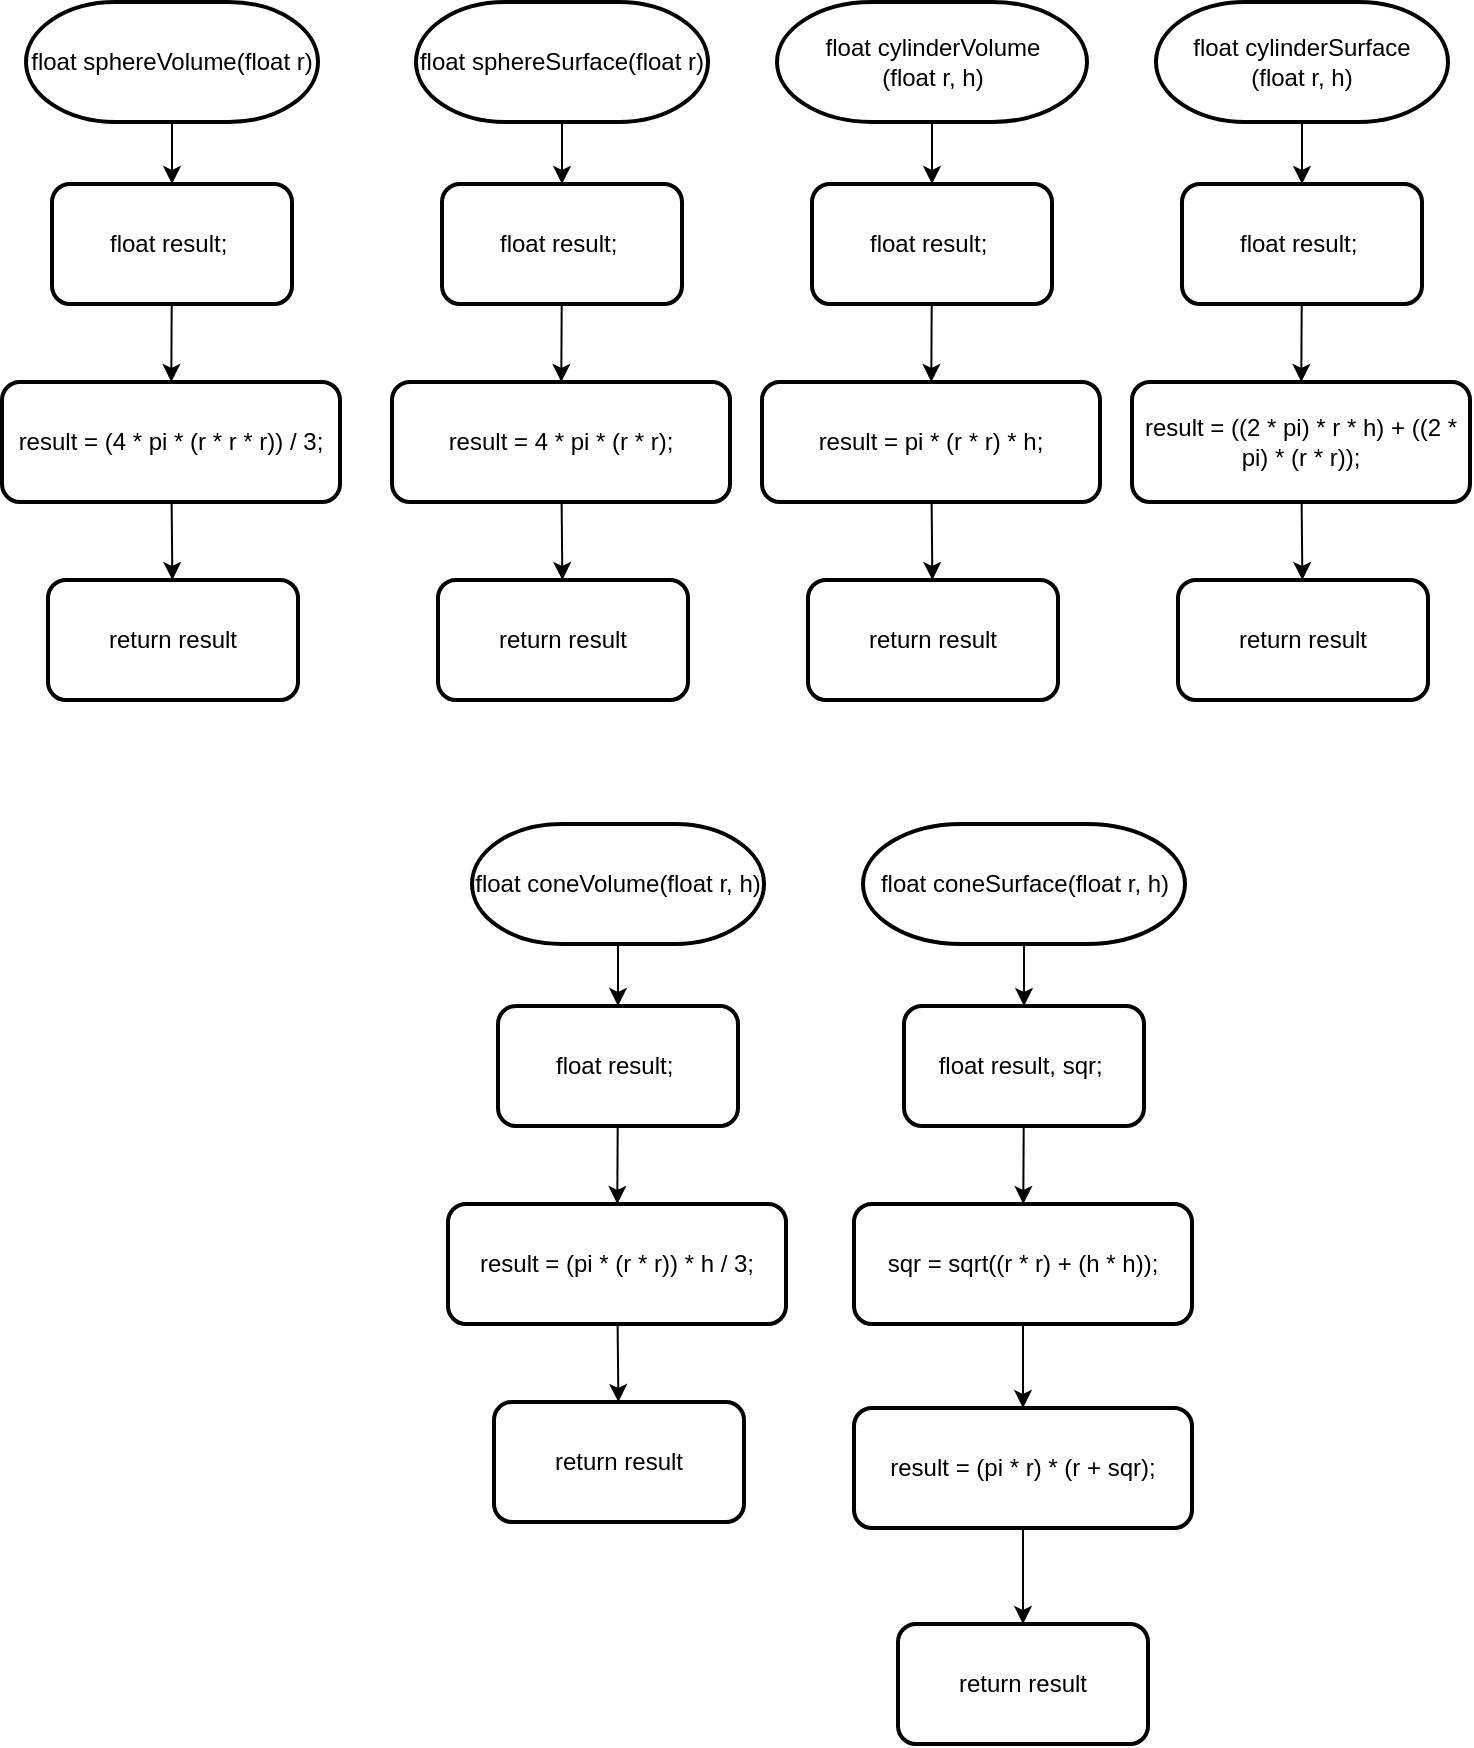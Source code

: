 <mxfile>
    <diagram id="j8vrejtX-mLYg9Sbl6Ju" name="Page-1">
        <mxGraphModel dx="649" dy="727" grid="0" gridSize="10" guides="1" tooltips="1" connect="1" arrows="1" fold="1" page="1" pageScale="1" pageWidth="850" pageHeight="1100" math="0" shadow="0">
            <root>
                <mxCell id="0"/>
                <mxCell id="1" parent="0"/>
                <mxCell id="6" value="" style="edgeStyle=none;html=1;" edge="1" parent="1" source="2" target="5">
                    <mxGeometry relative="1" as="geometry"/>
                </mxCell>
                <mxCell id="2" value="float sphereVolume(float r)" style="strokeWidth=2;html=1;shape=mxgraph.flowchart.terminator;whiteSpace=wrap;" vertex="1" parent="1">
                    <mxGeometry x="57" y="71" width="146" height="60" as="geometry"/>
                </mxCell>
                <mxCell id="nPIF80EDZyFLek8TistR-17" value="" style="edgeStyle=none;html=1;" edge="1" parent="1" source="5" target="nPIF80EDZyFLek8TistR-16">
                    <mxGeometry relative="1" as="geometry"/>
                </mxCell>
                <mxCell id="5" value="float result;&amp;nbsp;" style="rounded=1;whiteSpace=wrap;html=1;strokeWidth=2;" vertex="1" parent="1">
                    <mxGeometry x="70" y="162" width="120" height="60" as="geometry"/>
                </mxCell>
                <mxCell id="nPIF80EDZyFLek8TistR-19" value="" style="edgeStyle=none;html=1;" edge="1" parent="1" source="nPIF80EDZyFLek8TistR-16" target="nPIF80EDZyFLek8TistR-18">
                    <mxGeometry relative="1" as="geometry"/>
                </mxCell>
                <mxCell id="nPIF80EDZyFLek8TistR-16" value="result = (4 * pi * (r * r * r)) / 3;" style="rounded=1;whiteSpace=wrap;html=1;strokeWidth=2;" vertex="1" parent="1">
                    <mxGeometry x="45" y="261" width="169" height="60" as="geometry"/>
                </mxCell>
                <mxCell id="nPIF80EDZyFLek8TistR-18" value="return result" style="rounded=1;whiteSpace=wrap;html=1;strokeWidth=2;" vertex="1" parent="1">
                    <mxGeometry x="68" y="360" width="125" height="60" as="geometry"/>
                </mxCell>
                <mxCell id="nPIF80EDZyFLek8TistR-21" value="" style="edgeStyle=none;html=1;" edge="1" parent="1" source="nPIF80EDZyFLek8TistR-22" target="nPIF80EDZyFLek8TistR-24">
                    <mxGeometry relative="1" as="geometry"/>
                </mxCell>
                <mxCell id="nPIF80EDZyFLek8TistR-22" value="float sphereSurface(float r)" style="strokeWidth=2;html=1;shape=mxgraph.flowchart.terminator;whiteSpace=wrap;" vertex="1" parent="1">
                    <mxGeometry x="252" y="71" width="146" height="60" as="geometry"/>
                </mxCell>
                <mxCell id="nPIF80EDZyFLek8TistR-23" value="" style="edgeStyle=none;html=1;" edge="1" parent="1" source="nPIF80EDZyFLek8TistR-24" target="nPIF80EDZyFLek8TistR-26">
                    <mxGeometry relative="1" as="geometry"/>
                </mxCell>
                <mxCell id="nPIF80EDZyFLek8TistR-24" value="float result;&amp;nbsp;" style="rounded=1;whiteSpace=wrap;html=1;strokeWidth=2;" vertex="1" parent="1">
                    <mxGeometry x="265" y="162" width="120" height="60" as="geometry"/>
                </mxCell>
                <mxCell id="nPIF80EDZyFLek8TistR-25" value="" style="edgeStyle=none;html=1;" edge="1" parent="1" source="nPIF80EDZyFLek8TistR-26" target="nPIF80EDZyFLek8TistR-27">
                    <mxGeometry relative="1" as="geometry"/>
                </mxCell>
                <mxCell id="nPIF80EDZyFLek8TistR-26" value="result = 4 * pi * (r * r);" style="rounded=1;whiteSpace=wrap;html=1;strokeWidth=2;" vertex="1" parent="1">
                    <mxGeometry x="240" y="261" width="169" height="60" as="geometry"/>
                </mxCell>
                <mxCell id="nPIF80EDZyFLek8TistR-27" value="return result" style="rounded=1;whiteSpace=wrap;html=1;strokeWidth=2;" vertex="1" parent="1">
                    <mxGeometry x="263" y="360" width="125" height="60" as="geometry"/>
                </mxCell>
                <mxCell id="nPIF80EDZyFLek8TistR-28" value="" style="edgeStyle=none;html=1;" edge="1" parent="1" source="nPIF80EDZyFLek8TistR-29" target="nPIF80EDZyFLek8TistR-31">
                    <mxGeometry relative="1" as="geometry"/>
                </mxCell>
                <mxCell id="nPIF80EDZyFLek8TistR-29" value="float cylinderVolume&lt;br&gt;(float r, h)" style="strokeWidth=2;html=1;shape=mxgraph.flowchart.terminator;whiteSpace=wrap;" vertex="1" parent="1">
                    <mxGeometry x="432.5" y="71" width="155" height="60" as="geometry"/>
                </mxCell>
                <mxCell id="nPIF80EDZyFLek8TistR-30" value="" style="edgeStyle=none;html=1;" edge="1" parent="1" source="nPIF80EDZyFLek8TistR-31" target="nPIF80EDZyFLek8TistR-33">
                    <mxGeometry relative="1" as="geometry"/>
                </mxCell>
                <mxCell id="nPIF80EDZyFLek8TistR-31" value="float result;&amp;nbsp;" style="rounded=1;whiteSpace=wrap;html=1;strokeWidth=2;" vertex="1" parent="1">
                    <mxGeometry x="450" y="162" width="120" height="60" as="geometry"/>
                </mxCell>
                <mxCell id="nPIF80EDZyFLek8TistR-32" value="" style="edgeStyle=none;html=1;" edge="1" parent="1" source="nPIF80EDZyFLek8TistR-33" target="nPIF80EDZyFLek8TistR-34">
                    <mxGeometry relative="1" as="geometry"/>
                </mxCell>
                <mxCell id="nPIF80EDZyFLek8TistR-33" value="result = pi * (r * r) * h;" style="rounded=1;whiteSpace=wrap;html=1;strokeWidth=2;" vertex="1" parent="1">
                    <mxGeometry x="425" y="261" width="169" height="60" as="geometry"/>
                </mxCell>
                <mxCell id="nPIF80EDZyFLek8TistR-34" value="return result" style="rounded=1;whiteSpace=wrap;html=1;strokeWidth=2;" vertex="1" parent="1">
                    <mxGeometry x="448" y="360" width="125" height="60" as="geometry"/>
                </mxCell>
                <mxCell id="nPIF80EDZyFLek8TistR-35" value="" style="edgeStyle=none;html=1;" edge="1" parent="1" source="nPIF80EDZyFLek8TistR-36" target="nPIF80EDZyFLek8TistR-38">
                    <mxGeometry relative="1" as="geometry"/>
                </mxCell>
                <mxCell id="nPIF80EDZyFLek8TistR-36" value="float cylinderSurface&lt;br&gt;(float r, h)" style="strokeWidth=2;html=1;shape=mxgraph.flowchart.terminator;whiteSpace=wrap;" vertex="1" parent="1">
                    <mxGeometry x="622" y="71" width="146" height="60" as="geometry"/>
                </mxCell>
                <mxCell id="nPIF80EDZyFLek8TistR-37" value="" style="edgeStyle=none;html=1;" edge="1" parent="1" source="nPIF80EDZyFLek8TistR-38" target="nPIF80EDZyFLek8TistR-40">
                    <mxGeometry relative="1" as="geometry"/>
                </mxCell>
                <mxCell id="nPIF80EDZyFLek8TistR-38" value="float result;&amp;nbsp;" style="rounded=1;whiteSpace=wrap;html=1;strokeWidth=2;" vertex="1" parent="1">
                    <mxGeometry x="635" y="162" width="120" height="60" as="geometry"/>
                </mxCell>
                <mxCell id="nPIF80EDZyFLek8TistR-39" value="" style="edgeStyle=none;html=1;" edge="1" parent="1" source="nPIF80EDZyFLek8TistR-40" target="nPIF80EDZyFLek8TistR-41">
                    <mxGeometry relative="1" as="geometry"/>
                </mxCell>
                <mxCell id="nPIF80EDZyFLek8TistR-40" value="result = ((2 * pi) * r * h) + ((2 * pi) * (r * r));" style="rounded=1;whiteSpace=wrap;html=1;strokeWidth=2;" vertex="1" parent="1">
                    <mxGeometry x="610" y="261" width="169" height="60" as="geometry"/>
                </mxCell>
                <mxCell id="nPIF80EDZyFLek8TistR-41" value="return result" style="rounded=1;whiteSpace=wrap;html=1;strokeWidth=2;" vertex="1" parent="1">
                    <mxGeometry x="633" y="360" width="125" height="60" as="geometry"/>
                </mxCell>
                <mxCell id="nPIF80EDZyFLek8TistR-42" value="" style="edgeStyle=none;html=1;" edge="1" parent="1" source="nPIF80EDZyFLek8TistR-43" target="nPIF80EDZyFLek8TistR-45">
                    <mxGeometry relative="1" as="geometry"/>
                </mxCell>
                <mxCell id="nPIF80EDZyFLek8TistR-43" value="float coneVolume(float r, h)" style="strokeWidth=2;html=1;shape=mxgraph.flowchart.terminator;whiteSpace=wrap;" vertex="1" parent="1">
                    <mxGeometry x="280" y="482" width="146" height="60" as="geometry"/>
                </mxCell>
                <mxCell id="nPIF80EDZyFLek8TistR-44" value="" style="edgeStyle=none;html=1;" edge="1" parent="1" source="nPIF80EDZyFLek8TistR-45" target="nPIF80EDZyFLek8TistR-47">
                    <mxGeometry relative="1" as="geometry"/>
                </mxCell>
                <mxCell id="nPIF80EDZyFLek8TistR-45" value="float result;&amp;nbsp;" style="rounded=1;whiteSpace=wrap;html=1;strokeWidth=2;" vertex="1" parent="1">
                    <mxGeometry x="293" y="573" width="120" height="60" as="geometry"/>
                </mxCell>
                <mxCell id="nPIF80EDZyFLek8TistR-46" value="" style="edgeStyle=none;html=1;" edge="1" parent="1" source="nPIF80EDZyFLek8TistR-47" target="nPIF80EDZyFLek8TistR-48">
                    <mxGeometry relative="1" as="geometry"/>
                </mxCell>
                <mxCell id="nPIF80EDZyFLek8TistR-47" value="result = (pi * (r * r)) * h / 3;" style="rounded=1;whiteSpace=wrap;html=1;strokeWidth=2;" vertex="1" parent="1">
                    <mxGeometry x="268" y="672" width="169" height="60" as="geometry"/>
                </mxCell>
                <mxCell id="nPIF80EDZyFLek8TistR-48" value="return result" style="rounded=1;whiteSpace=wrap;html=1;strokeWidth=2;" vertex="1" parent="1">
                    <mxGeometry x="291" y="771" width="125" height="60" as="geometry"/>
                </mxCell>
                <mxCell id="nPIF80EDZyFLek8TistR-49" value="" style="edgeStyle=none;html=1;" edge="1" parent="1" source="nPIF80EDZyFLek8TistR-50" target="nPIF80EDZyFLek8TistR-52">
                    <mxGeometry relative="1" as="geometry"/>
                </mxCell>
                <mxCell id="nPIF80EDZyFLek8TistR-50" value="float coneSurface(float r, h)" style="strokeWidth=2;html=1;shape=mxgraph.flowchart.terminator;whiteSpace=wrap;" vertex="1" parent="1">
                    <mxGeometry x="475.5" y="482" width="161" height="60" as="geometry"/>
                </mxCell>
                <mxCell id="nPIF80EDZyFLek8TistR-51" value="" style="edgeStyle=none;html=1;" edge="1" parent="1" source="nPIF80EDZyFLek8TistR-52" target="nPIF80EDZyFLek8TistR-54">
                    <mxGeometry relative="1" as="geometry"/>
                </mxCell>
                <mxCell id="nPIF80EDZyFLek8TistR-52" value="float result, sqr;&amp;nbsp;" style="rounded=1;whiteSpace=wrap;html=1;strokeWidth=2;" vertex="1" parent="1">
                    <mxGeometry x="496" y="573" width="120" height="60" as="geometry"/>
                </mxCell>
                <mxCell id="nPIF80EDZyFLek8TistR-57" value="" style="edgeStyle=none;html=1;" edge="1" parent="1" source="nPIF80EDZyFLek8TistR-54" target="nPIF80EDZyFLek8TistR-56">
                    <mxGeometry relative="1" as="geometry"/>
                </mxCell>
                <mxCell id="nPIF80EDZyFLek8TistR-54" value="sqr = sqrt((r * r) + (h * h));" style="rounded=1;whiteSpace=wrap;html=1;strokeWidth=2;" vertex="1" parent="1">
                    <mxGeometry x="471" y="672" width="169" height="60" as="geometry"/>
                </mxCell>
                <mxCell id="nPIF80EDZyFLek8TistR-55" value="return result" style="rounded=1;whiteSpace=wrap;html=1;strokeWidth=2;" vertex="1" parent="1">
                    <mxGeometry x="493" y="882" width="125" height="60" as="geometry"/>
                </mxCell>
                <mxCell id="nPIF80EDZyFLek8TistR-58" value="" style="edgeStyle=none;html=1;" edge="1" parent="1" source="nPIF80EDZyFLek8TistR-56" target="nPIF80EDZyFLek8TistR-55">
                    <mxGeometry relative="1" as="geometry"/>
                </mxCell>
                <mxCell id="nPIF80EDZyFLek8TistR-56" value="result = (pi * r) * (r + sqr);" style="rounded=1;whiteSpace=wrap;html=1;strokeWidth=2;" vertex="1" parent="1">
                    <mxGeometry x="471" y="774" width="169" height="60" as="geometry"/>
                </mxCell>
            </root>
        </mxGraphModel>
    </diagram>
    <diagram id="2TQ7Zquq_JeFGP9VUrxB" name="Page-2">
        <mxGraphModel dx="552" dy="800" grid="0" gridSize="10" guides="1" tooltips="1" connect="1" arrows="1" fold="1" page="1" pageScale="1" pageWidth="850" pageHeight="1100" math="0" shadow="0">
            <root>
                <mxCell id="Jd-IYVSt-cnjEp1OFA6V-0"/>
                <mxCell id="Jd-IYVSt-cnjEp1OFA6V-1" parent="Jd-IYVSt-cnjEp1OFA6V-0"/>
                <mxCell id="Jd-IYVSt-cnjEp1OFA6V-2" value="" style="edgeStyle=none;html=1;" edge="1" parent="Jd-IYVSt-cnjEp1OFA6V-1" source="Jd-IYVSt-cnjEp1OFA6V-3" target="Jd-IYVSt-cnjEp1OFA6V-5">
                    <mxGeometry relative="1" as="geometry"/>
                </mxCell>
                <mxCell id="Jd-IYVSt-cnjEp1OFA6V-3" value="START" style="strokeWidth=2;html=1;shape=mxgraph.flowchart.terminator;whiteSpace=wrap;" vertex="1" parent="Jd-IYVSt-cnjEp1OFA6V-1">
                    <mxGeometry x="375" y="67" width="100" height="60" as="geometry"/>
                </mxCell>
                <mxCell id="Jd-IYVSt-cnjEp1OFA6V-4" value="" style="edgeStyle=none;html=1;" edge="1" parent="Jd-IYVSt-cnjEp1OFA6V-1" source="Jd-IYVSt-cnjEp1OFA6V-5" target="Jd-IYVSt-cnjEp1OFA6V-7">
                    <mxGeometry relative="1" as="geometry"/>
                </mxCell>
                <mxCell id="Jd-IYVSt-cnjEp1OFA6V-5" value="float r, h" style="rounded=1;whiteSpace=wrap;html=1;strokeWidth=2;" vertex="1" parent="Jd-IYVSt-cnjEp1OFA6V-1">
                    <mxGeometry x="365" y="159" width="120" height="60" as="geometry"/>
                </mxCell>
                <mxCell id="Jd-IYVSt-cnjEp1OFA6V-6" value="" style="edgeStyle=none;html=1;" edge="1" parent="Jd-IYVSt-cnjEp1OFA6V-1" source="Jd-IYVSt-cnjEp1OFA6V-7" target="Jd-IYVSt-cnjEp1OFA6V-9">
                    <mxGeometry relative="1" as="geometry"/>
                </mxCell>
                <mxCell id="Jd-IYVSt-cnjEp1OFA6V-7" value="print &quot;Enter your Radius and Height Value&quot;" style="shape=parallelogram;perimeter=parallelogramPerimeter;whiteSpace=wrap;html=1;fixedSize=1;rounded=1;strokeWidth=2;" vertex="1" parent="Jd-IYVSt-cnjEp1OFA6V-1">
                    <mxGeometry x="332" y="256" width="186" height="60" as="geometry"/>
                </mxCell>
                <mxCell id="Jd-IYVSt-cnjEp1OFA6V-8" value="" style="edgeStyle=none;html=1;" edge="1" parent="Jd-IYVSt-cnjEp1OFA6V-1" source="Jd-IYVSt-cnjEp1OFA6V-9" target="Jd-IYVSt-cnjEp1OFA6V-11">
                    <mxGeometry relative="1" as="geometry"/>
                </mxCell>
                <mxCell id="Jd-IYVSt-cnjEp1OFA6V-9" value="input (&quot;%f %f&quot;, &amp;amp;r, &amp;amp;h)" style="shape=parallelogram;perimeter=parallelogramPerimeter;whiteSpace=wrap;html=1;fixedSize=1;rounded=1;strokeWidth=2;" vertex="1" parent="Jd-IYVSt-cnjEp1OFA6V-1">
                    <mxGeometry x="332" y="353" width="186" height="60" as="geometry"/>
                </mxCell>
                <mxCell id="Jd-IYVSt-cnjEp1OFA6V-10" value="" style="edgeStyle=none;html=1;" edge="1" parent="Jd-IYVSt-cnjEp1OFA6V-1" source="Jd-IYVSt-cnjEp1OFA6V-11" target="Jd-IYVSt-cnjEp1OFA6V-12">
                    <mxGeometry relative="1" as="geometry"/>
                </mxCell>
                <mxCell id="Jd-IYVSt-cnjEp1OFA6V-11" value="&lt;div&gt;&amp;nbsp; &amp;nbsp; printf(%.3f&quot;, sphereVolume(r));&amp;nbsp;&lt;/div&gt;&lt;div&gt;&amp;nbsp; &amp;nbsp; printf( %.3f&quot;, sphereSurface(r));&amp;nbsp;&lt;/div&gt;&lt;div&gt;&amp;nbsp; &amp;nbsp; printf( %.3f&quot;, cylinderVolume(r, h));&amp;nbsp;&lt;/div&gt;&lt;div&gt;&amp;nbsp; &amp;nbsp; printf(%.3f&quot;, cylinderSurface(r, h));&amp;nbsp; &amp;nbsp;&lt;/div&gt;&lt;div&gt;&amp;nbsp; &amp;nbsp; printf(%.3f&quot;, coneVolume(r, h));&lt;/div&gt;&lt;div&gt;&amp;nbsp; &amp;nbsp; printf(%.3f&quot;, coneSurface(r, h));&lt;/div&gt;" style="shape=parallelogram;perimeter=parallelogramPerimeter;whiteSpace=wrap;html=1;fixedSize=1;rounded=1;strokeWidth=2;" vertex="1" parent="Jd-IYVSt-cnjEp1OFA6V-1">
                    <mxGeometry x="311" y="440" width="227" height="108" as="geometry"/>
                </mxCell>
                <mxCell id="Jd-IYVSt-cnjEp1OFA6V-12" value="STOP" style="strokeWidth=2;html=1;shape=mxgraph.flowchart.terminator;whiteSpace=wrap;" vertex="1" parent="Jd-IYVSt-cnjEp1OFA6V-1">
                    <mxGeometry x="375" y="589" width="100" height="60" as="geometry"/>
                </mxCell>
            </root>
        </mxGraphModel>
    </diagram>
</mxfile>
